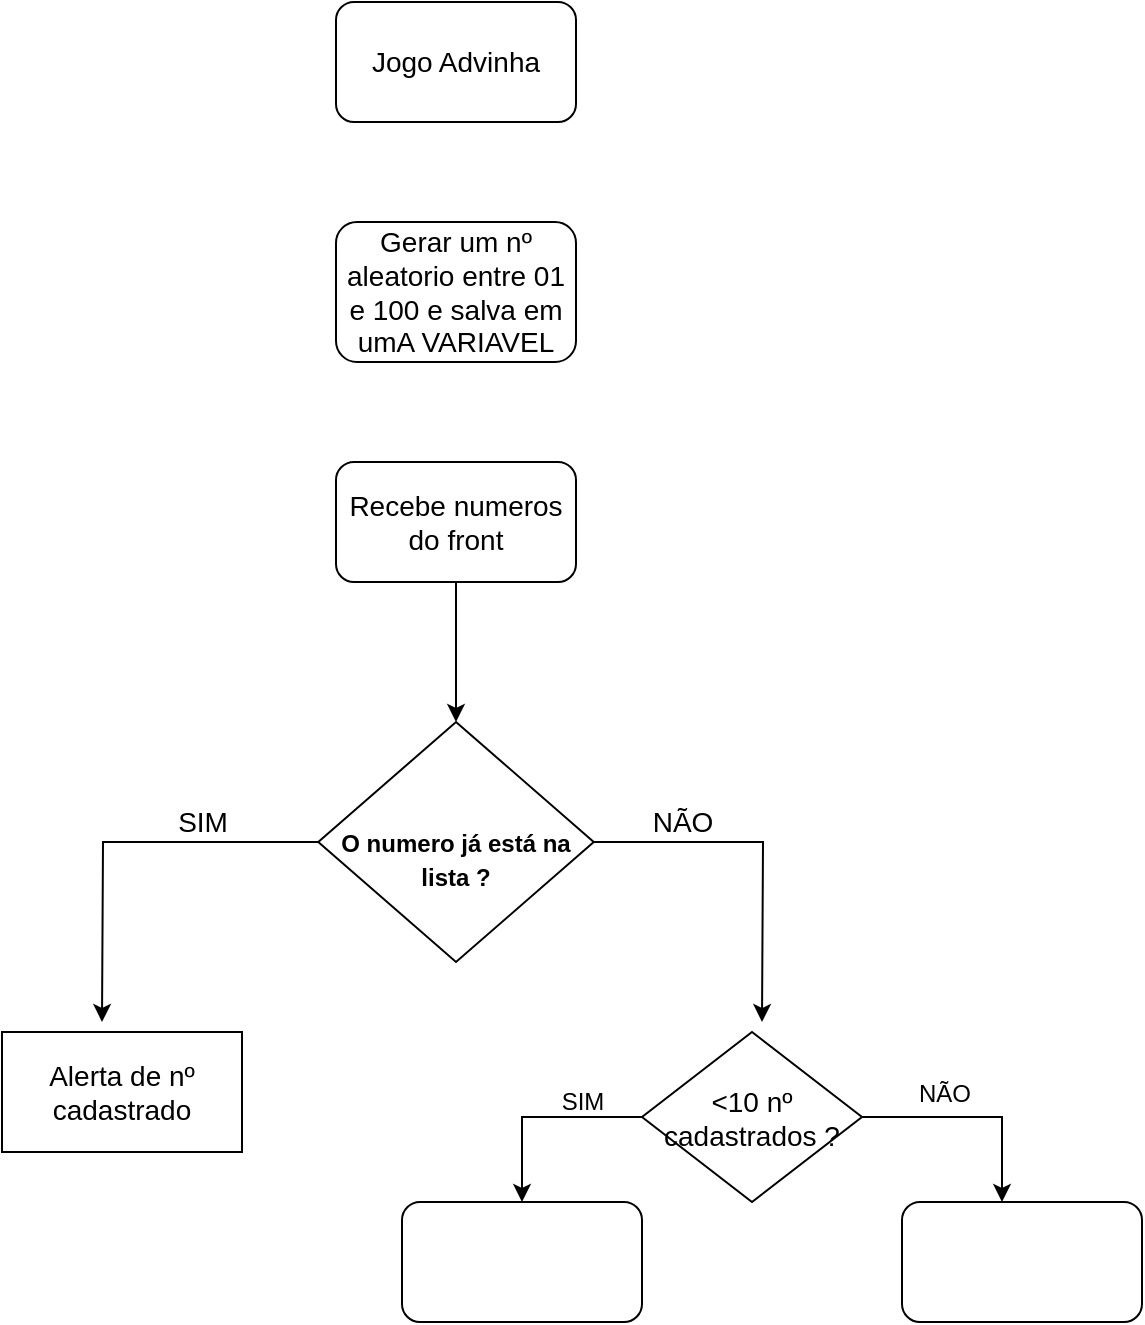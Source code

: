 <mxfile version="20.4.0" type="github">
  <diagram id="xDFzFQIAjDEVN3Tg-4Ry" name="Página-1">
    <mxGraphModel dx="1865" dy="547" grid="1" gridSize="10" guides="1" tooltips="1" connect="1" arrows="1" fold="1" page="1" pageScale="1" pageWidth="827" pageHeight="1169" math="0" shadow="0">
      <root>
        <mxCell id="0" />
        <mxCell id="1" parent="0" />
        <mxCell id="gXgBQPg5gyWYRgdg-F65-1" value="&lt;font style=&quot;font-size: 14px;&quot;&gt;Jogo Advinha&lt;/font&gt;" style="rounded=1;whiteSpace=wrap;html=1;" vertex="1" parent="1">
          <mxGeometry x="-533" y="10" width="120" height="60" as="geometry" />
        </mxCell>
        <mxCell id="gXgBQPg5gyWYRgdg-F65-4" style="edgeStyle=orthogonalEdgeStyle;rounded=0;orthogonalLoop=1;jettySize=auto;html=1;exitX=0.5;exitY=1;exitDx=0;exitDy=0;fontSize=14;" edge="1" parent="1" source="gXgBQPg5gyWYRgdg-F65-2">
          <mxGeometry relative="1" as="geometry">
            <mxPoint x="-473" y="370" as="targetPoint" />
          </mxGeometry>
        </mxCell>
        <mxCell id="gXgBQPg5gyWYRgdg-F65-2" value="Recebe numeros do front" style="rounded=1;whiteSpace=wrap;html=1;fontSize=14;" vertex="1" parent="1">
          <mxGeometry x="-533" y="240" width="120" height="60" as="geometry" />
        </mxCell>
        <mxCell id="gXgBQPg5gyWYRgdg-F65-3" value="Gerar um nº aleatorio entre 01 e 100 e salva em umA VARIAVEL" style="rounded=1;whiteSpace=wrap;html=1;fontSize=14;" vertex="1" parent="1">
          <mxGeometry x="-533" y="120" width="120" height="70" as="geometry" />
        </mxCell>
        <mxCell id="gXgBQPg5gyWYRgdg-F65-6" style="edgeStyle=orthogonalEdgeStyle;rounded=0;orthogonalLoop=1;jettySize=auto;html=1;fontSize=14;" edge="1" parent="1" source="gXgBQPg5gyWYRgdg-F65-5">
          <mxGeometry relative="1" as="geometry">
            <mxPoint x="-650" y="520" as="targetPoint" />
          </mxGeometry>
        </mxCell>
        <mxCell id="gXgBQPg5gyWYRgdg-F65-9" style="edgeStyle=orthogonalEdgeStyle;rounded=0;orthogonalLoop=1;jettySize=auto;html=1;fontSize=12;" edge="1" parent="1" source="gXgBQPg5gyWYRgdg-F65-5">
          <mxGeometry relative="1" as="geometry">
            <mxPoint x="-320" y="520" as="targetPoint" />
          </mxGeometry>
        </mxCell>
        <mxCell id="gXgBQPg5gyWYRgdg-F65-5" value="&lt;font style=&quot;font-size: 12px;&quot;&gt;&lt;b&gt;&lt;br&gt;O numero já está na lista ?&lt;/b&gt;&lt;/font&gt;" style="rhombus;whiteSpace=wrap;html=1;fontSize=14;align=center;" vertex="1" parent="1">
          <mxGeometry x="-541.87" y="370" width="137.75" height="120" as="geometry" />
        </mxCell>
        <mxCell id="gXgBQPg5gyWYRgdg-F65-7" value="SIM" style="text;html=1;align=center;verticalAlign=middle;resizable=0;points=[];autosize=1;strokeColor=none;fillColor=none;fontSize=14;" vertex="1" parent="1">
          <mxGeometry x="-625" y="405" width="50" height="30" as="geometry" />
        </mxCell>
        <mxCell id="gXgBQPg5gyWYRgdg-F65-8" value="Alerta de nº cadastrado" style="rounded=0;whiteSpace=wrap;html=1;fontSize=14;" vertex="1" parent="1">
          <mxGeometry x="-700" y="525" width="120" height="60" as="geometry" />
        </mxCell>
        <mxCell id="gXgBQPg5gyWYRgdg-F65-10" value="&lt;font style=&quot;font-size: 14px;&quot;&gt;NÃO&lt;/font&gt;" style="text;html=1;align=center;verticalAlign=middle;resizable=0;points=[];autosize=1;strokeColor=none;fillColor=none;fontSize=12;" vertex="1" parent="1">
          <mxGeometry x="-385" y="405" width="50" height="30" as="geometry" />
        </mxCell>
        <mxCell id="gXgBQPg5gyWYRgdg-F65-12" style="edgeStyle=orthogonalEdgeStyle;rounded=0;orthogonalLoop=1;jettySize=auto;html=1;exitX=0;exitY=0.5;exitDx=0;exitDy=0;fontSize=12;" edge="1" parent="1" source="gXgBQPg5gyWYRgdg-F65-11" target="gXgBQPg5gyWYRgdg-F65-13">
          <mxGeometry relative="1" as="geometry">
            <mxPoint x="-440" y="620" as="targetPoint" />
          </mxGeometry>
        </mxCell>
        <mxCell id="gXgBQPg5gyWYRgdg-F65-15" style="edgeStyle=orthogonalEdgeStyle;rounded=0;orthogonalLoop=1;jettySize=auto;html=1;exitX=1;exitY=0.5;exitDx=0;exitDy=0;fontSize=12;" edge="1" parent="1" source="gXgBQPg5gyWYRgdg-F65-11" target="gXgBQPg5gyWYRgdg-F65-16">
          <mxGeometry relative="1" as="geometry">
            <mxPoint x="-240" y="600" as="targetPoint" />
            <Array as="points">
              <mxPoint x="-200" y="568" />
            </Array>
          </mxGeometry>
        </mxCell>
        <mxCell id="gXgBQPg5gyWYRgdg-F65-17" value="NÃO" style="edgeLabel;html=1;align=center;verticalAlign=middle;resizable=0;points=[];fontSize=12;" vertex="1" connectable="0" parent="gXgBQPg5gyWYRgdg-F65-15">
          <mxGeometry x="-0.157" y="3" relative="1" as="geometry">
            <mxPoint x="-7" y="-9" as="offset" />
          </mxGeometry>
        </mxCell>
        <mxCell id="gXgBQPg5gyWYRgdg-F65-11" value="&amp;lt;10 nº cadastrados ?" style="rhombus;whiteSpace=wrap;html=1;fontSize=14;" vertex="1" parent="1">
          <mxGeometry x="-380" y="525" width="110" height="85" as="geometry" />
        </mxCell>
        <mxCell id="gXgBQPg5gyWYRgdg-F65-13" value="" style="rounded=1;whiteSpace=wrap;html=1;fontSize=12;" vertex="1" parent="1">
          <mxGeometry x="-500" y="610" width="120" height="60" as="geometry" />
        </mxCell>
        <mxCell id="gXgBQPg5gyWYRgdg-F65-14" value="SIM" style="text;html=1;align=center;verticalAlign=middle;resizable=0;points=[];autosize=1;strokeColor=none;fillColor=none;fontSize=12;" vertex="1" parent="1">
          <mxGeometry x="-430" y="545" width="40" height="30" as="geometry" />
        </mxCell>
        <mxCell id="gXgBQPg5gyWYRgdg-F65-16" value="" style="rounded=1;whiteSpace=wrap;html=1;fontSize=12;" vertex="1" parent="1">
          <mxGeometry x="-250" y="610" width="120" height="60" as="geometry" />
        </mxCell>
      </root>
    </mxGraphModel>
  </diagram>
</mxfile>
